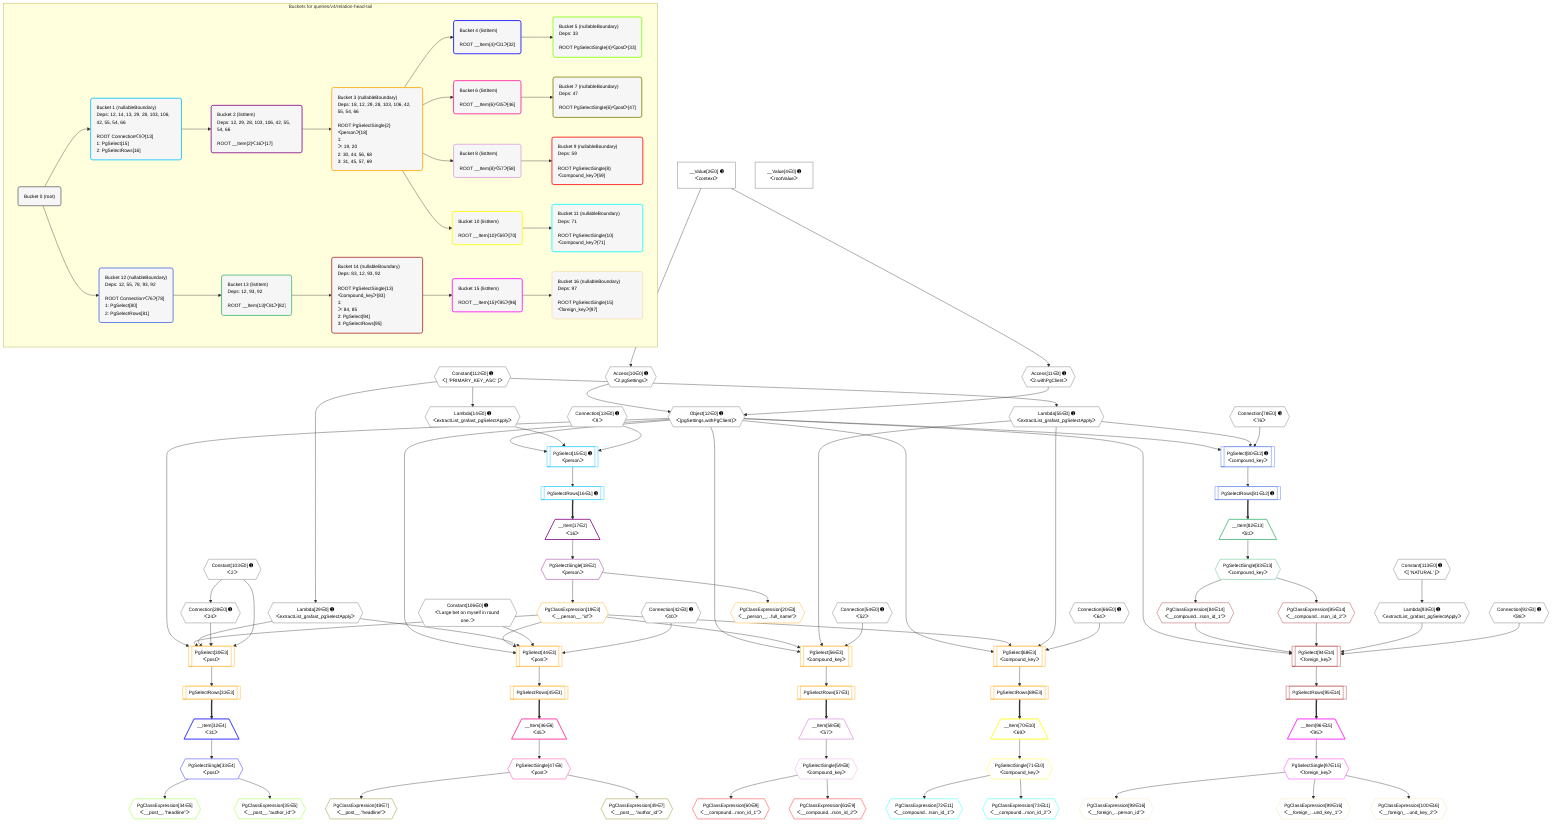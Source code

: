 %%{init: {'themeVariables': { 'fontSize': '12px'}}}%%
graph TD
    classDef path fill:#eee,stroke:#000,color:#000
    classDef plan fill:#fff,stroke-width:1px,color:#000
    classDef itemplan fill:#fff,stroke-width:2px,color:#000
    classDef unbatchedplan fill:#dff,stroke-width:1px,color:#000
    classDef sideeffectplan fill:#fcc,stroke-width:2px,color:#000
    classDef bucket fill:#f6f6f6,color:#000,stroke-width:2px,text-align:left


    %% plan dependencies
    Object12{{"Object[12∈0] ➊<br />ᐸ{pgSettings,withPgClient}ᐳ"}}:::plan
    Access10{{"Access[10∈0] ➊<br />ᐸ2.pgSettingsᐳ"}}:::plan
    Access11{{"Access[11∈0] ➊<br />ᐸ2.withPgClientᐳ"}}:::plan
    Access10 & Access11 --> Object12
    __Value2["__Value[2∈0] ➊<br />ᐸcontextᐳ"]:::plan
    __Value2 --> Access10
    __Value2 --> Access11
    Lambda14{{"Lambda[14∈0] ➊<br />ᐸextractList_grafast_pgSelectApplyᐳ"}}:::plan
    Constant112{{"Constant[112∈0] ➊<br />ᐸ[ 'PRIMARY_KEY_ASC' ]ᐳ"}}:::plan
    Constant112 --> Lambda14
    Connection28{{"Connection[28∈0] ➊<br />ᐸ24ᐳ"}}:::plan
    Constant103{{"Constant[103∈0] ➊<br />ᐸ2ᐳ"}}:::plan
    Constant103 --> Connection28
    Lambda29{{"Lambda[29∈0] ➊<br />ᐸextractList_grafast_pgSelectApplyᐳ"}}:::plan
    Constant112 --> Lambda29
    Lambda55{{"Lambda[55∈0] ➊<br />ᐸextractList_grafast_pgSelectApplyᐳ"}}:::plan
    Constant112 --> Lambda55
    Lambda93{{"Lambda[93∈0] ➊<br />ᐸextractList_grafast_pgSelectApplyᐳ"}}:::plan
    Constant113{{"Constant[113∈0] ➊<br />ᐸ[ 'NATURAL' ]ᐳ"}}:::plan
    Constant113 --> Lambda93
    __Value4["__Value[4∈0] ➊<br />ᐸrootValueᐳ"]:::plan
    Connection13{{"Connection[13∈0] ➊<br />ᐸ9ᐳ"}}:::plan
    Connection42{{"Connection[42∈0] ➊<br />ᐸ40ᐳ"}}:::plan
    Connection54{{"Connection[54∈0] ➊<br />ᐸ52ᐳ"}}:::plan
    Connection66{{"Connection[66∈0] ➊<br />ᐸ64ᐳ"}}:::plan
    Connection78{{"Connection[78∈0] ➊<br />ᐸ76ᐳ"}}:::plan
    Connection92{{"Connection[92∈0] ➊<br />ᐸ88ᐳ"}}:::plan
    Constant106{{"Constant[106∈0] ➊<br />ᐸ'Large bet on myself in round one.'ᐳ"}}:::plan
    PgSelect15[["PgSelect[15∈1] ➊<br />ᐸpersonᐳ"]]:::plan
    Object12 & Lambda14 & Connection13 --> PgSelect15
    PgSelectRows16[["PgSelectRows[16∈1] ➊"]]:::plan
    PgSelect15 --> PgSelectRows16
    __Item17[/"__Item[17∈2]<br />ᐸ16ᐳ"\]:::itemplan
    PgSelectRows16 ==> __Item17
    PgSelectSingle18{{"PgSelectSingle[18∈2]<br />ᐸpersonᐳ"}}:::plan
    __Item17 --> PgSelectSingle18
    PgSelect30[["PgSelect[30∈3]<br />ᐸpostᐳ"]]:::plan
    PgClassExpression19{{"PgClassExpression[19∈3]<br />ᐸ__person__.”id”ᐳ"}}:::plan
    Object12 & PgClassExpression19 & Lambda29 & Connection28 & Constant103 --> PgSelect30
    PgSelect44[["PgSelect[44∈3]<br />ᐸpostᐳ"]]:::plan
    Object12 & PgClassExpression19 & Lambda29 & Constant106 & Connection42 --> PgSelect44
    PgSelect56[["PgSelect[56∈3]<br />ᐸcompound_keyᐳ"]]:::plan
    Object12 & PgClassExpression19 & Lambda55 & Connection54 --> PgSelect56
    PgSelect68[["PgSelect[68∈3]<br />ᐸcompound_keyᐳ"]]:::plan
    Object12 & PgClassExpression19 & Lambda55 & Connection66 --> PgSelect68
    PgSelectSingle18 --> PgClassExpression19
    PgClassExpression20{{"PgClassExpression[20∈3]<br />ᐸ__person__...full_name”ᐳ"}}:::plan
    PgSelectSingle18 --> PgClassExpression20
    PgSelectRows31[["PgSelectRows[31∈3]"]]:::plan
    PgSelect30 --> PgSelectRows31
    PgSelectRows45[["PgSelectRows[45∈3]"]]:::plan
    PgSelect44 --> PgSelectRows45
    PgSelectRows57[["PgSelectRows[57∈3]"]]:::plan
    PgSelect56 --> PgSelectRows57
    PgSelectRows69[["PgSelectRows[69∈3]"]]:::plan
    PgSelect68 --> PgSelectRows69
    __Item32[/"__Item[32∈4]<br />ᐸ31ᐳ"\]:::itemplan
    PgSelectRows31 ==> __Item32
    PgSelectSingle33{{"PgSelectSingle[33∈4]<br />ᐸpostᐳ"}}:::plan
    __Item32 --> PgSelectSingle33
    PgClassExpression34{{"PgClassExpression[34∈5]<br />ᐸ__post__.”headline”ᐳ"}}:::plan
    PgSelectSingle33 --> PgClassExpression34
    PgClassExpression35{{"PgClassExpression[35∈5]<br />ᐸ__post__.”author_id”ᐳ"}}:::plan
    PgSelectSingle33 --> PgClassExpression35
    __Item46[/"__Item[46∈6]<br />ᐸ45ᐳ"\]:::itemplan
    PgSelectRows45 ==> __Item46
    PgSelectSingle47{{"PgSelectSingle[47∈6]<br />ᐸpostᐳ"}}:::plan
    __Item46 --> PgSelectSingle47
    PgClassExpression48{{"PgClassExpression[48∈7]<br />ᐸ__post__.”headline”ᐳ"}}:::plan
    PgSelectSingle47 --> PgClassExpression48
    PgClassExpression49{{"PgClassExpression[49∈7]<br />ᐸ__post__.”author_id”ᐳ"}}:::plan
    PgSelectSingle47 --> PgClassExpression49
    __Item58[/"__Item[58∈8]<br />ᐸ57ᐳ"\]:::itemplan
    PgSelectRows57 ==> __Item58
    PgSelectSingle59{{"PgSelectSingle[59∈8]<br />ᐸcompound_keyᐳ"}}:::plan
    __Item58 --> PgSelectSingle59
    PgClassExpression60{{"PgClassExpression[60∈9]<br />ᐸ__compound...rson_id_1”ᐳ"}}:::plan
    PgSelectSingle59 --> PgClassExpression60
    PgClassExpression61{{"PgClassExpression[61∈9]<br />ᐸ__compound...rson_id_2”ᐳ"}}:::plan
    PgSelectSingle59 --> PgClassExpression61
    __Item70[/"__Item[70∈10]<br />ᐸ69ᐳ"\]:::itemplan
    PgSelectRows69 ==> __Item70
    PgSelectSingle71{{"PgSelectSingle[71∈10]<br />ᐸcompound_keyᐳ"}}:::plan
    __Item70 --> PgSelectSingle71
    PgClassExpression72{{"PgClassExpression[72∈11]<br />ᐸ__compound...rson_id_1”ᐳ"}}:::plan
    PgSelectSingle71 --> PgClassExpression72
    PgClassExpression73{{"PgClassExpression[73∈11]<br />ᐸ__compound...rson_id_2”ᐳ"}}:::plan
    PgSelectSingle71 --> PgClassExpression73
    PgSelect80[["PgSelect[80∈12] ➊<br />ᐸcompound_keyᐳ"]]:::plan
    Object12 & Lambda55 & Connection78 --> PgSelect80
    PgSelectRows81[["PgSelectRows[81∈12] ➊"]]:::plan
    PgSelect80 --> PgSelectRows81
    __Item82[/"__Item[82∈13]<br />ᐸ81ᐳ"\]:::itemplan
    PgSelectRows81 ==> __Item82
    PgSelectSingle83{{"PgSelectSingle[83∈13]<br />ᐸcompound_keyᐳ"}}:::plan
    __Item82 --> PgSelectSingle83
    PgSelect94[["PgSelect[94∈14]<br />ᐸforeign_keyᐳ"]]:::plan
    PgClassExpression84{{"PgClassExpression[84∈14]<br />ᐸ__compound...rson_id_1”ᐳ"}}:::plan
    PgClassExpression85{{"PgClassExpression[85∈14]<br />ᐸ__compound...rson_id_2”ᐳ"}}:::plan
    Object12 & PgClassExpression84 & PgClassExpression85 & Lambda93 & Connection92 --> PgSelect94
    PgSelectSingle83 --> PgClassExpression84
    PgSelectSingle83 --> PgClassExpression85
    PgSelectRows95[["PgSelectRows[95∈14]"]]:::plan
    PgSelect94 --> PgSelectRows95
    __Item96[/"__Item[96∈15]<br />ᐸ95ᐳ"\]:::itemplan
    PgSelectRows95 ==> __Item96
    PgSelectSingle97{{"PgSelectSingle[97∈15]<br />ᐸforeign_keyᐳ"}}:::plan
    __Item96 --> PgSelectSingle97
    PgClassExpression98{{"PgClassExpression[98∈16]<br />ᐸ__foreign_...person_id”ᐳ"}}:::plan
    PgSelectSingle97 --> PgClassExpression98
    PgClassExpression99{{"PgClassExpression[99∈16]<br />ᐸ__foreign_...und_key_1”ᐳ"}}:::plan
    PgSelectSingle97 --> PgClassExpression99
    PgClassExpression100{{"PgClassExpression[100∈16]<br />ᐸ__foreign_...und_key_2”ᐳ"}}:::plan
    PgSelectSingle97 --> PgClassExpression100

    %% define steps

    subgraph "Buckets for queries/v4/relation-head-tail"
    Bucket0("Bucket 0 (root)"):::bucket
    classDef bucket0 stroke:#696969
    class Bucket0,__Value2,__Value4,Access10,Access11,Object12,Connection13,Lambda14,Connection28,Lambda29,Connection42,Connection54,Lambda55,Connection66,Connection78,Connection92,Lambda93,Constant103,Constant106,Constant112,Constant113 bucket0
    Bucket1("Bucket 1 (nullableBoundary)<br />Deps: 12, 14, 13, 29, 28, 103, 106, 42, 55, 54, 66<br /><br />ROOT Connectionᐸ9ᐳ[13]<br />1: PgSelect[15]<br />2: PgSelectRows[16]"):::bucket
    classDef bucket1 stroke:#00bfff
    class Bucket1,PgSelect15,PgSelectRows16 bucket1
    Bucket2("Bucket 2 (listItem)<br />Deps: 12, 29, 28, 103, 106, 42, 55, 54, 66<br /><br />ROOT __Item{2}ᐸ16ᐳ[17]"):::bucket
    classDef bucket2 stroke:#7f007f
    class Bucket2,__Item17,PgSelectSingle18 bucket2
    Bucket3("Bucket 3 (nullableBoundary)<br />Deps: 18, 12, 29, 28, 103, 106, 42, 55, 54, 66<br /><br />ROOT PgSelectSingle{2}ᐸpersonᐳ[18]<br />1: <br />ᐳ: 19, 20<br />2: 30, 44, 56, 68<br />3: 31, 45, 57, 69"):::bucket
    classDef bucket3 stroke:#ffa500
    class Bucket3,PgClassExpression19,PgClassExpression20,PgSelect30,PgSelectRows31,PgSelect44,PgSelectRows45,PgSelect56,PgSelectRows57,PgSelect68,PgSelectRows69 bucket3
    Bucket4("Bucket 4 (listItem)<br /><br />ROOT __Item{4}ᐸ31ᐳ[32]"):::bucket
    classDef bucket4 stroke:#0000ff
    class Bucket4,__Item32,PgSelectSingle33 bucket4
    Bucket5("Bucket 5 (nullableBoundary)<br />Deps: 33<br /><br />ROOT PgSelectSingle{4}ᐸpostᐳ[33]"):::bucket
    classDef bucket5 stroke:#7fff00
    class Bucket5,PgClassExpression34,PgClassExpression35 bucket5
    Bucket6("Bucket 6 (listItem)<br /><br />ROOT __Item{6}ᐸ45ᐳ[46]"):::bucket
    classDef bucket6 stroke:#ff1493
    class Bucket6,__Item46,PgSelectSingle47 bucket6
    Bucket7("Bucket 7 (nullableBoundary)<br />Deps: 47<br /><br />ROOT PgSelectSingle{6}ᐸpostᐳ[47]"):::bucket
    classDef bucket7 stroke:#808000
    class Bucket7,PgClassExpression48,PgClassExpression49 bucket7
    Bucket8("Bucket 8 (listItem)<br /><br />ROOT __Item{8}ᐸ57ᐳ[58]"):::bucket
    classDef bucket8 stroke:#dda0dd
    class Bucket8,__Item58,PgSelectSingle59 bucket8
    Bucket9("Bucket 9 (nullableBoundary)<br />Deps: 59<br /><br />ROOT PgSelectSingle{8}ᐸcompound_keyᐳ[59]"):::bucket
    classDef bucket9 stroke:#ff0000
    class Bucket9,PgClassExpression60,PgClassExpression61 bucket9
    Bucket10("Bucket 10 (listItem)<br /><br />ROOT __Item{10}ᐸ69ᐳ[70]"):::bucket
    classDef bucket10 stroke:#ffff00
    class Bucket10,__Item70,PgSelectSingle71 bucket10
    Bucket11("Bucket 11 (nullableBoundary)<br />Deps: 71<br /><br />ROOT PgSelectSingle{10}ᐸcompound_keyᐳ[71]"):::bucket
    classDef bucket11 stroke:#00ffff
    class Bucket11,PgClassExpression72,PgClassExpression73 bucket11
    Bucket12("Bucket 12 (nullableBoundary)<br />Deps: 12, 55, 78, 93, 92<br /><br />ROOT Connectionᐸ76ᐳ[78]<br />1: PgSelect[80]<br />2: PgSelectRows[81]"):::bucket
    classDef bucket12 stroke:#4169e1
    class Bucket12,PgSelect80,PgSelectRows81 bucket12
    Bucket13("Bucket 13 (listItem)<br />Deps: 12, 93, 92<br /><br />ROOT __Item{13}ᐸ81ᐳ[82]"):::bucket
    classDef bucket13 stroke:#3cb371
    class Bucket13,__Item82,PgSelectSingle83 bucket13
    Bucket14("Bucket 14 (nullableBoundary)<br />Deps: 83, 12, 93, 92<br /><br />ROOT PgSelectSingle{13}ᐸcompound_keyᐳ[83]<br />1: <br />ᐳ: 84, 85<br />2: PgSelect[94]<br />3: PgSelectRows[95]"):::bucket
    classDef bucket14 stroke:#a52a2a
    class Bucket14,PgClassExpression84,PgClassExpression85,PgSelect94,PgSelectRows95 bucket14
    Bucket15("Bucket 15 (listItem)<br /><br />ROOT __Item{15}ᐸ95ᐳ[96]"):::bucket
    classDef bucket15 stroke:#ff00ff
    class Bucket15,__Item96,PgSelectSingle97 bucket15
    Bucket16("Bucket 16 (nullableBoundary)<br />Deps: 97<br /><br />ROOT PgSelectSingle{15}ᐸforeign_keyᐳ[97]"):::bucket
    classDef bucket16 stroke:#f5deb3
    class Bucket16,PgClassExpression98,PgClassExpression99,PgClassExpression100 bucket16
    Bucket0 --> Bucket1 & Bucket12
    Bucket1 --> Bucket2
    Bucket2 --> Bucket3
    Bucket3 --> Bucket4 & Bucket6 & Bucket8 & Bucket10
    Bucket4 --> Bucket5
    Bucket6 --> Bucket7
    Bucket8 --> Bucket9
    Bucket10 --> Bucket11
    Bucket12 --> Bucket13
    Bucket13 --> Bucket14
    Bucket14 --> Bucket15
    Bucket15 --> Bucket16
    end